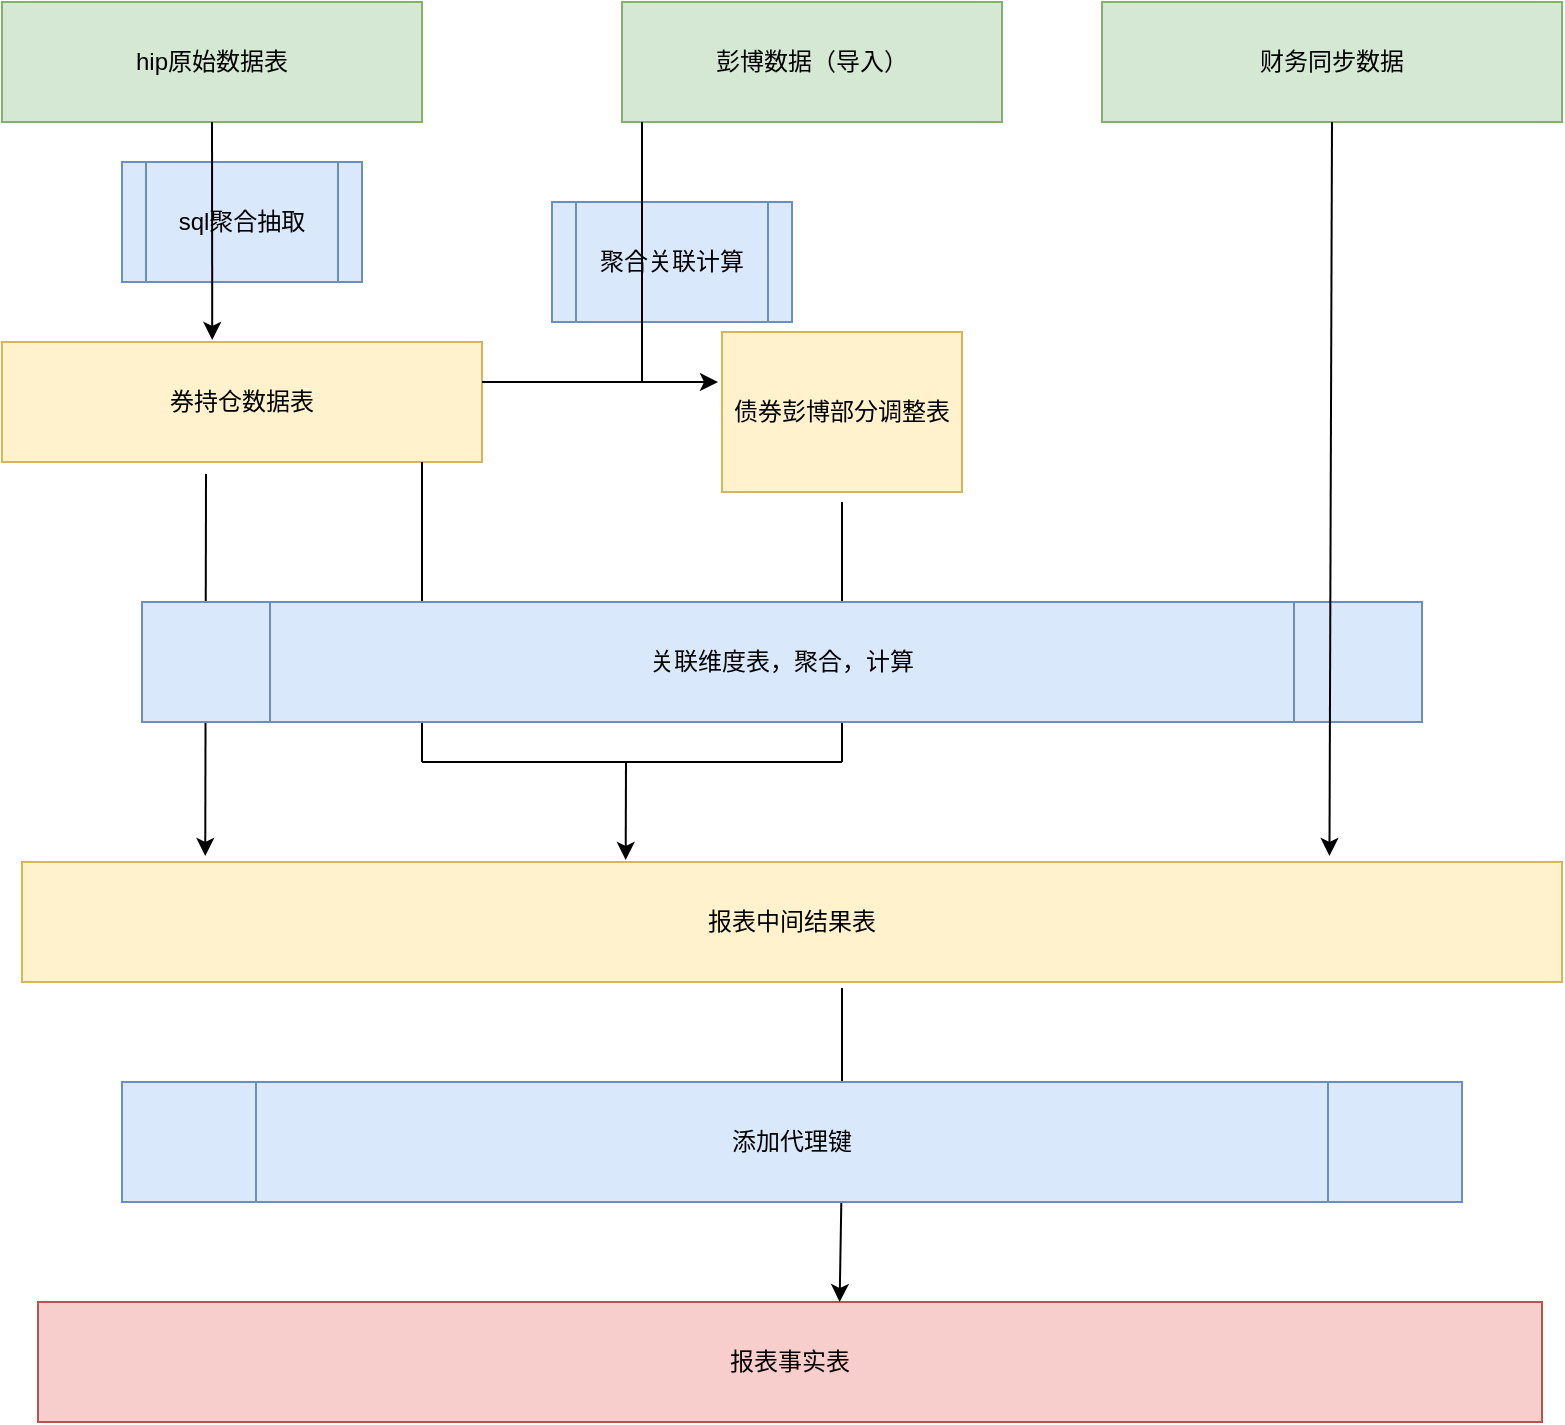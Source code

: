 <mxfile version="10.6.5" type="github"><diagram id="NxM4fKybEM_ureqBituC" name="Page-1"><mxGraphModel dx="1394" dy="765" grid="1" gridSize="10" guides="1" tooltips="1" connect="1" arrows="1" fold="1" page="1" pageScale="1" pageWidth="827" pageHeight="1169" math="0" shadow="0"><root><mxCell id="0"/><mxCell id="1" parent="0"/><mxCell id="b4CV0qOQTXeeXn8DTXNY-1" value="hip原始数据表" style="rounded=0;whiteSpace=wrap;html=1;fillColor=#d5e8d4;strokeColor=#82b366;" parent="1" vertex="1"><mxGeometry x="20" y="20" width="210" height="60" as="geometry"/></mxCell><mxCell id="b4CV0qOQTXeeXn8DTXNY-3" value="财务同步数据" style="rounded=0;whiteSpace=wrap;html=1;fillColor=#d5e8d4;strokeColor=#82b366;" parent="1" vertex="1"><mxGeometry x="570" y="20" width="230" height="60" as="geometry"/></mxCell><mxCell id="b4CV0qOQTXeeXn8DTXNY-4" value="券持仓数据表" style="rounded=0;whiteSpace=wrap;html=1;fillColor=#fff2cc;strokeColor=#d6b656;" parent="1" vertex="1"><mxGeometry x="20" y="190" width="240" height="60" as="geometry"/></mxCell><mxCell id="b4CV0qOQTXeeXn8DTXNY-6" value="报表中间结果表" style="rounded=0;whiteSpace=wrap;html=1;fillColor=#fff2cc;strokeColor=#d6b656;" parent="1" vertex="1"><mxGeometry x="30" y="450" width="770" height="60" as="geometry"/></mxCell><mxCell id="b4CV0qOQTXeeXn8DTXNY-7" value="报表事实表" style="rounded=0;whiteSpace=wrap;html=1;fillColor=#f8cecc;strokeColor=#b85450;" parent="1" vertex="1"><mxGeometry x="38" y="670" width="752" height="60" as="geometry"/></mxCell><mxCell id="b4CV0qOQTXeeXn8DTXNY-9" value="sql聚合抽取" style="shape=process;whiteSpace=wrap;html=1;backgroundOutline=1;fillColor=#dae8fc;strokeColor=#6c8ebf;" parent="1" vertex="1"><mxGeometry x="80" y="100" width="120" height="60" as="geometry"/></mxCell><mxCell id="b4CV0qOQTXeeXn8DTXNY-12" value="彭博数据（导入）" style="rounded=0;whiteSpace=wrap;html=1;fillColor=#d5e8d4;strokeColor=#82b366;" parent="1" vertex="1"><mxGeometry x="330" y="20" width="190" height="60" as="geometry"/></mxCell><mxCell id="b4CV0qOQTXeeXn8DTXNY-13" value="债券彭博部分调整表" style="rounded=0;whiteSpace=wrap;html=1;fillColor=#fff2cc;strokeColor=#d6b656;" parent="1" vertex="1"><mxGeometry x="380" y="185" width="120" height="80" as="geometry"/></mxCell><mxCell id="b4CV0qOQTXeeXn8DTXNY-21" value="聚合关联计算" style="shape=process;whiteSpace=wrap;html=1;backgroundOutline=1;fillColor=#dae8fc;strokeColor=#6c8ebf;" parent="1" vertex="1"><mxGeometry x="295" y="120" width="120" height="60" as="geometry"/></mxCell><mxCell id="b4CV0qOQTXeeXn8DTXNY-27" value="" style="endArrow=none;html=1;" parent="1" edge="1"><mxGeometry width="50" height="50" relative="1" as="geometry"><mxPoint x="340" y="210" as="sourcePoint"/><mxPoint x="340" y="80" as="targetPoint"/><Array as="points"><mxPoint x="340" y="108"/></Array></mxGeometry></mxCell><mxCell id="b4CV0qOQTXeeXn8DTXNY-29" value="" style="endArrow=none;html=1;" parent="1" edge="1"><mxGeometry width="50" height="50" relative="1" as="geometry"><mxPoint x="340" y="210" as="sourcePoint"/><mxPoint x="260" y="210" as="targetPoint"/></mxGeometry></mxCell><mxCell id="b4CV0qOQTXeeXn8DTXNY-31" value="" style="endArrow=classic;html=1;" parent="1" edge="1"><mxGeometry width="50" height="50" relative="1" as="geometry"><mxPoint x="340" y="210" as="sourcePoint"/><mxPoint x="378" y="210" as="targetPoint"/></mxGeometry></mxCell><mxCell id="b4CV0qOQTXeeXn8DTXNY-32" value="" style="endArrow=none;html=1;entryX=0.875;entryY=1;entryDx=0;entryDy=0;entryPerimeter=0;" parent="1" target="b4CV0qOQTXeeXn8DTXNY-4" edge="1"><mxGeometry width="50" height="50" relative="1" as="geometry"><mxPoint x="230" y="400" as="sourcePoint"/><mxPoint x="70" y="720" as="targetPoint"/></mxGeometry></mxCell><mxCell id="b4CV0qOQTXeeXn8DTXNY-33" value="" style="endArrow=none;html=1;" parent="1" edge="1"><mxGeometry width="50" height="50" relative="1" as="geometry"><mxPoint x="440" y="400" as="sourcePoint"/><mxPoint x="440" y="270" as="targetPoint"/></mxGeometry></mxCell><mxCell id="b4CV0qOQTXeeXn8DTXNY-34" value="" style="endArrow=none;html=1;" parent="1" edge="1"><mxGeometry width="50" height="50" relative="1" as="geometry"><mxPoint x="440" y="400" as="sourcePoint"/><mxPoint x="230" y="400" as="targetPoint"/></mxGeometry></mxCell><mxCell id="b4CV0qOQTXeeXn8DTXNY-35" value="" style="endArrow=classic;html=1;entryX=0.392;entryY=-0.017;entryDx=0;entryDy=0;entryPerimeter=0;" parent="1" target="b4CV0qOQTXeeXn8DTXNY-6" edge="1"><mxGeometry width="50" height="50" relative="1" as="geometry"><mxPoint x="332" y="400" as="sourcePoint"/><mxPoint x="70" y="720" as="targetPoint"/></mxGeometry></mxCell><mxCell id="b4CV0qOQTXeeXn8DTXNY-36" value="" style="endArrow=classic;html=1;exitX=0.5;exitY=1;exitDx=0;exitDy=0;entryX=0.438;entryY=-0.017;entryDx=0;entryDy=0;entryPerimeter=0;" parent="1" source="b4CV0qOQTXeeXn8DTXNY-1" target="b4CV0qOQTXeeXn8DTXNY-4" edge="1"><mxGeometry width="50" height="50" relative="1" as="geometry"><mxPoint x="20" y="770" as="sourcePoint"/><mxPoint x="120" y="200" as="targetPoint"/></mxGeometry></mxCell><mxCell id="b4CV0qOQTXeeXn8DTXNY-37" value="" style="endArrow=classic;html=1;entryX=0.119;entryY=-0.05;entryDx=0;entryDy=0;entryPerimeter=0;" parent="1" target="b4CV0qOQTXeeXn8DTXNY-6" edge="1"><mxGeometry width="50" height="50" relative="1" as="geometry"><mxPoint x="122" y="256" as="sourcePoint"/><mxPoint x="70" y="720" as="targetPoint"/></mxGeometry></mxCell><mxCell id="b4CV0qOQTXeeXn8DTXNY-38" value="关联维度表，聚合，计算" style="shape=process;whiteSpace=wrap;html=1;backgroundOutline=1;fillColor=#dae8fc;strokeColor=#6c8ebf;" parent="1" vertex="1"><mxGeometry x="90" y="320" width="640" height="60" as="geometry"/></mxCell><mxCell id="b4CV0qOQTXeeXn8DTXNY-39" value="" style="endArrow=classic;html=1;exitX=0.5;exitY=1;exitDx=0;exitDy=0;entryX=0.849;entryY=-0.05;entryDx=0;entryDy=0;entryPerimeter=0;" parent="1" source="b4CV0qOQTXeeXn8DTXNY-3" target="b4CV0qOQTXeeXn8DTXNY-6" edge="1"><mxGeometry width="50" height="50" relative="1" as="geometry"><mxPoint x="500" y="410" as="sourcePoint"/><mxPoint x="640" y="420" as="targetPoint"/></mxGeometry></mxCell><mxCell id="b4CV0qOQTXeeXn8DTXNY-40" value="" style="endArrow=classic;html=1;entryX=0.533;entryY=0;entryDx=0;entryDy=0;entryPerimeter=0;" parent="1" target="b4CV0qOQTXeeXn8DTXNY-7" edge="1"><mxGeometry width="50" height="50" relative="1" as="geometry"><mxPoint x="440" y="513" as="sourcePoint"/><mxPoint x="70" y="750" as="targetPoint"/><Array as="points"><mxPoint x="440" y="600"/></Array></mxGeometry></mxCell><mxCell id="b4CV0qOQTXeeXn8DTXNY-41" value="添加代理键" style="shape=process;whiteSpace=wrap;html=1;backgroundOutline=1;fillColor=#dae8fc;strokeColor=#6c8ebf;" parent="1" vertex="1"><mxGeometry x="80" y="560" width="670" height="60" as="geometry"/></mxCell></root></mxGraphModel></diagram></mxfile>